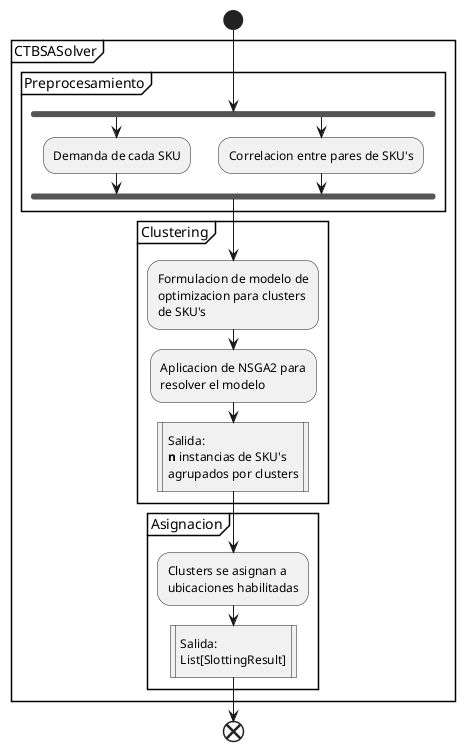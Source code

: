 @startuml

start

partition CTBSASolver {

    partition Preprocesamiento {
        fork
            :Demanda de cada SKU;
        fork again
            :Correlacion entre pares de SKU's;
        end fork
}

    partition Clustering {
        :Formulacion de modelo de
        optimizacion para clusters
        de SKU's;
        :Aplicacion de NSGA2 para
        resolver el modelo;
        :Salida:
        **n** instancias de SKU's
        agrupados por clusters|
    }

    partition Asignacion {
        :Clusters se asignan a
        ubicaciones habilitadas;
        :Salida:
        List[SlottingResult]|
    }

}

end
@enduml